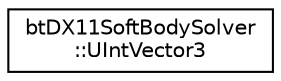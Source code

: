 digraph "Graphical Class Hierarchy"
{
  edge [fontname="Helvetica",fontsize="10",labelfontname="Helvetica",labelfontsize="10"];
  node [fontname="Helvetica",fontsize="10",shape=record];
  rankdir="LR";
  Node1 [label="btDX11SoftBodySolver\l::UIntVector3",height=0.2,width=0.4,color="black", fillcolor="white", style="filled",URL="$structbt_d_x11_soft_body_solver_1_1_u_int_vector3.html"];
}
